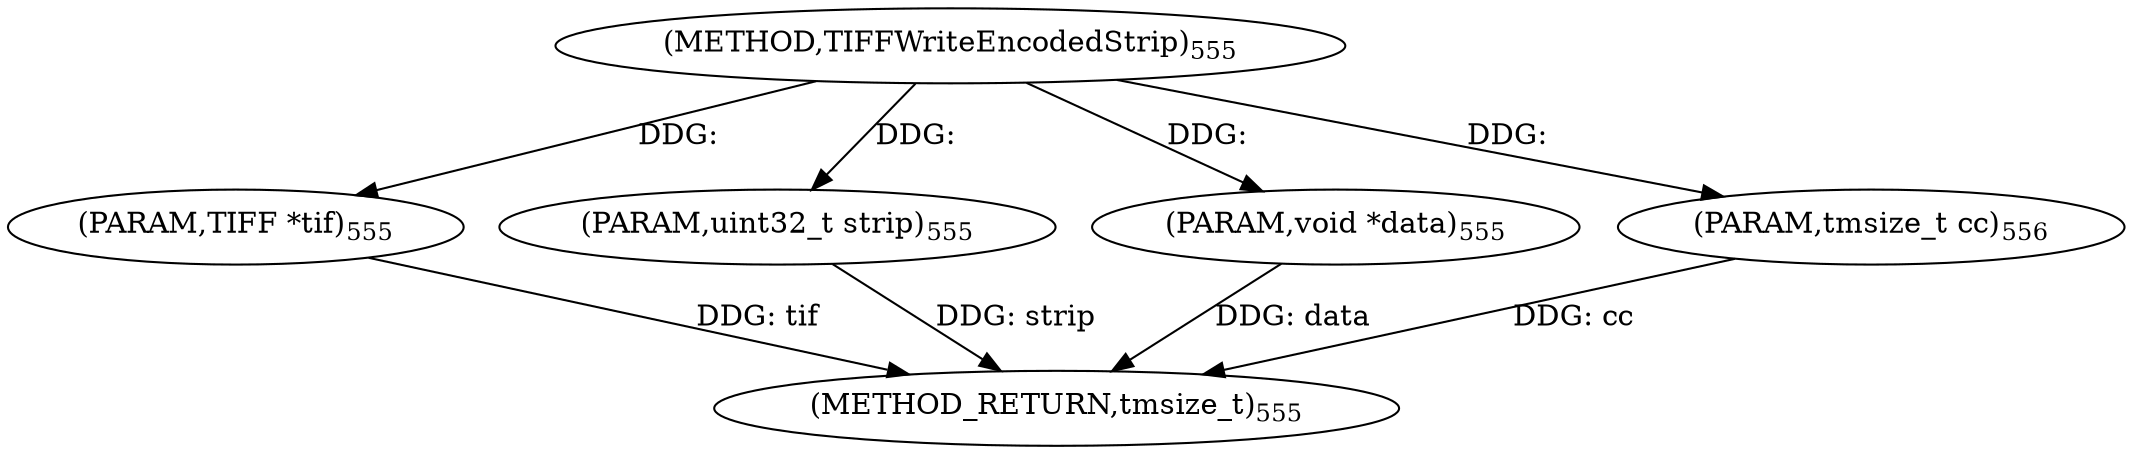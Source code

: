 digraph "TIFFWriteEncodedStrip" {  
"9168" [label = <(METHOD,TIFFWriteEncodedStrip)<SUB>555</SUB>> ]
"9173" [label = <(METHOD_RETURN,tmsize_t)<SUB>555</SUB>> ]
"9169" [label = <(PARAM,TIFF *tif)<SUB>555</SUB>> ]
"9170" [label = <(PARAM,uint32_t strip)<SUB>555</SUB>> ]
"9171" [label = <(PARAM,void *data)<SUB>555</SUB>> ]
"9172" [label = <(PARAM,tmsize_t cc)<SUB>556</SUB>> ]
  "9169" -> "9173"  [ label = "DDG: tif"] 
  "9170" -> "9173"  [ label = "DDG: strip"] 
  "9171" -> "9173"  [ label = "DDG: data"] 
  "9172" -> "9173"  [ label = "DDG: cc"] 
  "9168" -> "9169"  [ label = "DDG: "] 
  "9168" -> "9170"  [ label = "DDG: "] 
  "9168" -> "9171"  [ label = "DDG: "] 
  "9168" -> "9172"  [ label = "DDG: "] 
}
